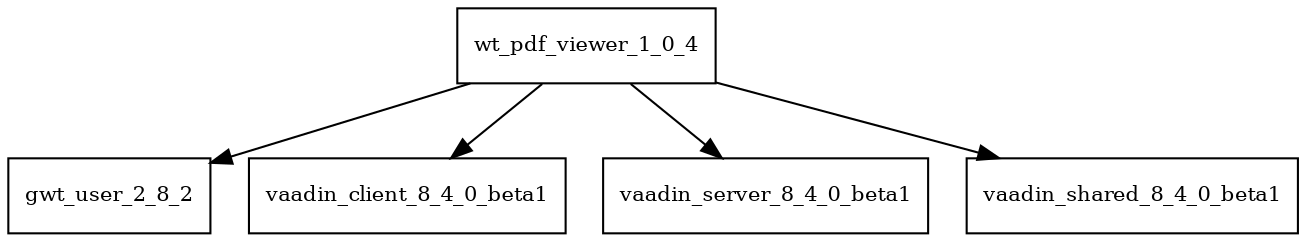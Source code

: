 digraph wt_pdf_viewer_1_0_4_dependencies {
  node [shape = box, fontsize=10.0];
  wt_pdf_viewer_1_0_4 -> gwt_user_2_8_2;
  wt_pdf_viewer_1_0_4 -> vaadin_client_8_4_0_beta1;
  wt_pdf_viewer_1_0_4 -> vaadin_server_8_4_0_beta1;
  wt_pdf_viewer_1_0_4 -> vaadin_shared_8_4_0_beta1;
}
